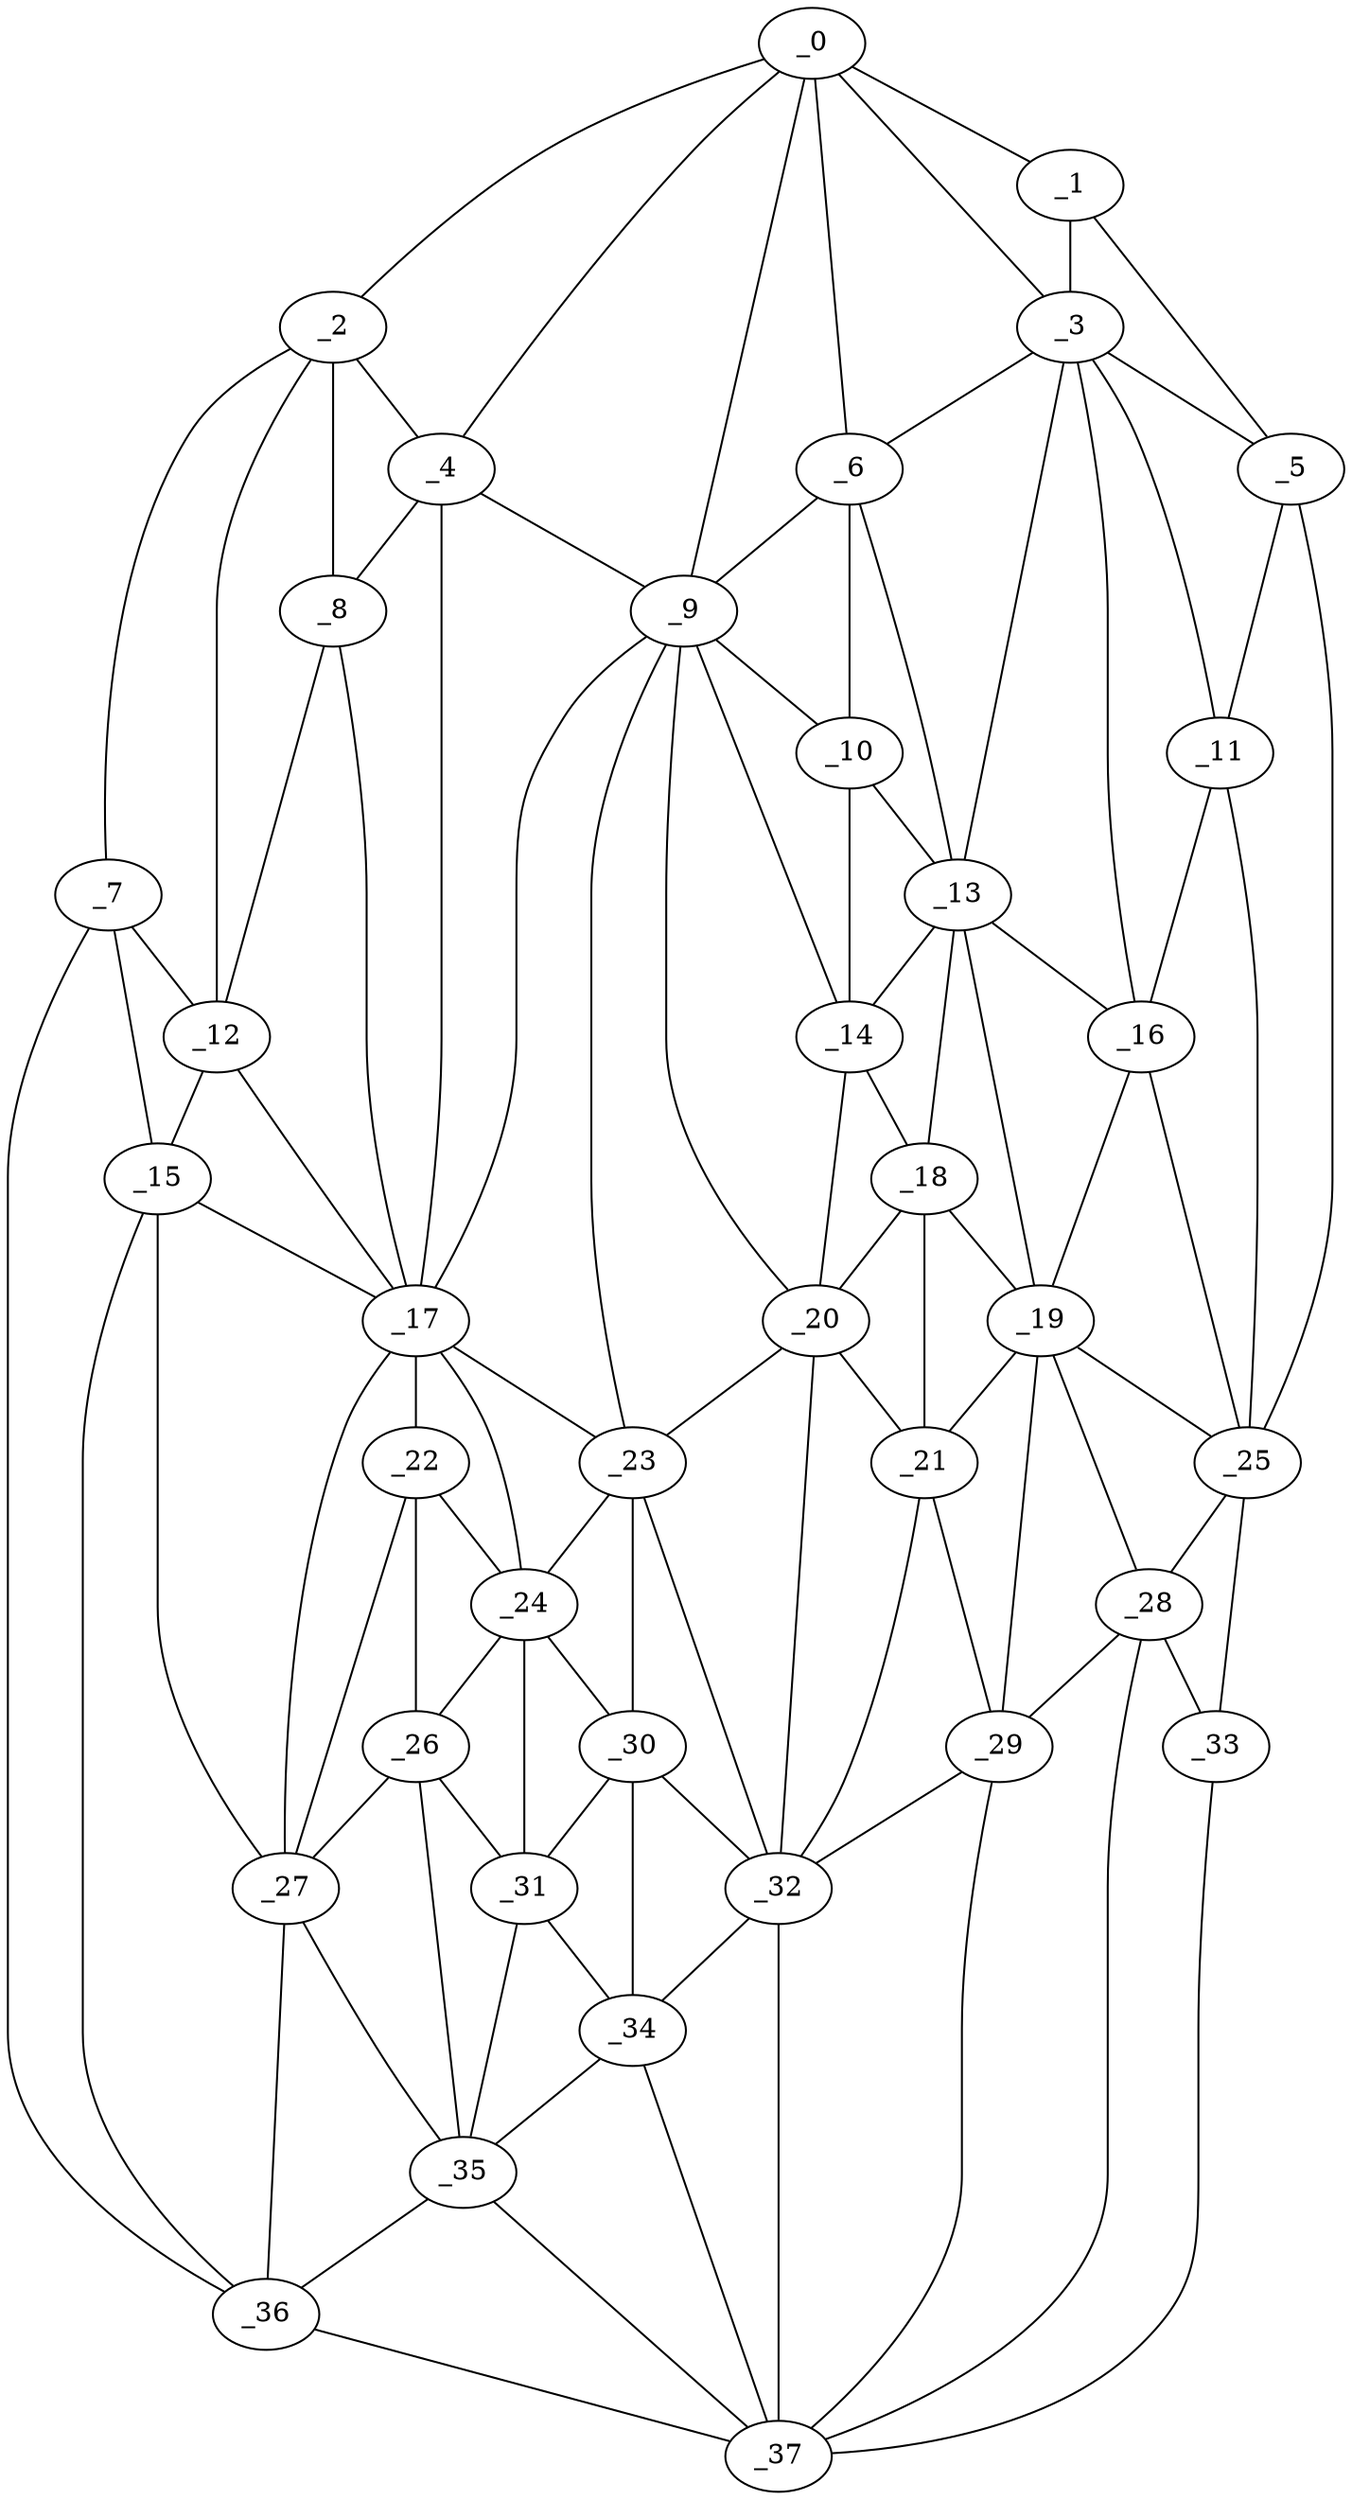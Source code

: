 graph "obj62__325.gxl" {
	_0	 [x=39,
		y=96];
	_1	 [x=41,
		y=8];
	_0 -- _1	 [valence=1];
	_2	 [x=42,
		y=104];
	_0 -- _2	 [valence=1];
	_3	 [x=46,
		y=26];
	_0 -- _3	 [valence=1];
	_4	 [x=46,
		y=96];
	_0 -- _4	 [valence=2];
	_6	 [x=51,
		y=37];
	_0 -- _6	 [valence=2];
	_9	 [x=56,
		y=51];
	_0 -- _9	 [valence=1];
	_1 -- _3	 [valence=1];
	_5	 [x=51,
		y=3];
	_1 -- _5	 [valence=1];
	_2 -- _4	 [valence=2];
	_7	 [x=51,
		y=124];
	_2 -- _7	 [valence=1];
	_8	 [x=55,
		y=101];
	_2 -- _8	 [valence=2];
	_12	 [x=59,
		y=105];
	_2 -- _12	 [valence=1];
	_3 -- _5	 [valence=2];
	_3 -- _6	 [valence=2];
	_11	 [x=59,
		y=6];
	_3 -- _11	 [valence=1];
	_13	 [x=61,
		y=32];
	_3 -- _13	 [valence=2];
	_16	 [x=67,
		y=10];
	_3 -- _16	 [valence=2];
	_4 -- _8	 [valence=1];
	_4 -- _9	 [valence=2];
	_17	 [x=70,
		y=91];
	_4 -- _17	 [valence=2];
	_5 -- _11	 [valence=1];
	_25	 [x=81,
		y=10];
	_5 -- _25	 [valence=1];
	_6 -- _9	 [valence=2];
	_10	 [x=58,
		y=40];
	_6 -- _10	 [valence=2];
	_6 -- _13	 [valence=1];
	_7 -- _12	 [valence=2];
	_15	 [x=66,
		y=107];
	_7 -- _15	 [valence=2];
	_36	 [x=96,
		y=116];
	_7 -- _36	 [valence=1];
	_8 -- _12	 [valence=2];
	_8 -- _17	 [valence=1];
	_9 -- _10	 [valence=2];
	_14	 [x=62,
		y=42];
	_9 -- _14	 [valence=2];
	_9 -- _17	 [valence=1];
	_20	 [x=75,
		y=50];
	_9 -- _20	 [valence=2];
	_23	 [x=78,
		y=66];
	_9 -- _23	 [valence=2];
	_10 -- _13	 [valence=2];
	_10 -- _14	 [valence=2];
	_11 -- _16	 [valence=2];
	_11 -- _25	 [valence=2];
	_12 -- _15	 [valence=2];
	_12 -- _17	 [valence=2];
	_13 -- _14	 [valence=1];
	_13 -- _16	 [valence=1];
	_18	 [x=71,
		y=42];
	_13 -- _18	 [valence=1];
	_19	 [x=73,
		y=26];
	_13 -- _19	 [valence=1];
	_14 -- _18	 [valence=2];
	_14 -- _20	 [valence=2];
	_15 -- _17	 [valence=2];
	_27	 [x=82,
		y=102];
	_15 -- _27	 [valence=2];
	_15 -- _36	 [valence=1];
	_16 -- _19	 [valence=1];
	_16 -- _25	 [valence=1];
	_22	 [x=77,
		y=91];
	_17 -- _22	 [valence=2];
	_17 -- _23	 [valence=2];
	_24	 [x=79,
		y=83];
	_17 -- _24	 [valence=2];
	_17 -- _27	 [valence=1];
	_18 -- _19	 [valence=1];
	_18 -- _20	 [valence=1];
	_21	 [x=77,
		y=41];
	_18 -- _21	 [valence=2];
	_19 -- _21	 [valence=2];
	_19 -- _25	 [valence=2];
	_28	 [x=85,
		y=26];
	_19 -- _28	 [valence=2];
	_29	 [x=85,
		y=33];
	_19 -- _29	 [valence=2];
	_20 -- _21	 [valence=2];
	_20 -- _23	 [valence=1];
	_32	 [x=90,
		y=66];
	_20 -- _32	 [valence=2];
	_21 -- _29	 [valence=1];
	_21 -- _32	 [valence=2];
	_22 -- _24	 [valence=1];
	_26	 [x=82,
		y=91];
	_22 -- _26	 [valence=2];
	_22 -- _27	 [valence=1];
	_23 -- _24	 [valence=1];
	_30	 [x=85,
		y=75];
	_23 -- _30	 [valence=2];
	_23 -- _32	 [valence=2];
	_24 -- _26	 [valence=1];
	_24 -- _30	 [valence=1];
	_31	 [x=87,
		y=81];
	_24 -- _31	 [valence=2];
	_25 -- _28	 [valence=1];
	_33	 [x=93,
		y=14];
	_25 -- _33	 [valence=1];
	_26 -- _27	 [valence=2];
	_26 -- _31	 [valence=2];
	_35	 [x=95,
		y=88];
	_26 -- _35	 [valence=2];
	_27 -- _35	 [valence=2];
	_27 -- _36	 [valence=2];
	_28 -- _29	 [valence=1];
	_28 -- _33	 [valence=1];
	_37	 [x=98,
		y=20];
	_28 -- _37	 [valence=2];
	_29 -- _32	 [valence=2];
	_29 -- _37	 [valence=1];
	_30 -- _31	 [valence=2];
	_30 -- _32	 [valence=2];
	_34	 [x=93,
		y=70];
	_30 -- _34	 [valence=2];
	_31 -- _34	 [valence=1];
	_31 -- _35	 [valence=2];
	_32 -- _34	 [valence=2];
	_32 -- _37	 [valence=1];
	_33 -- _37	 [valence=1];
	_34 -- _35	 [valence=2];
	_34 -- _37	 [valence=2];
	_35 -- _36	 [valence=2];
	_35 -- _37	 [valence=2];
	_36 -- _37	 [valence=1];
}
